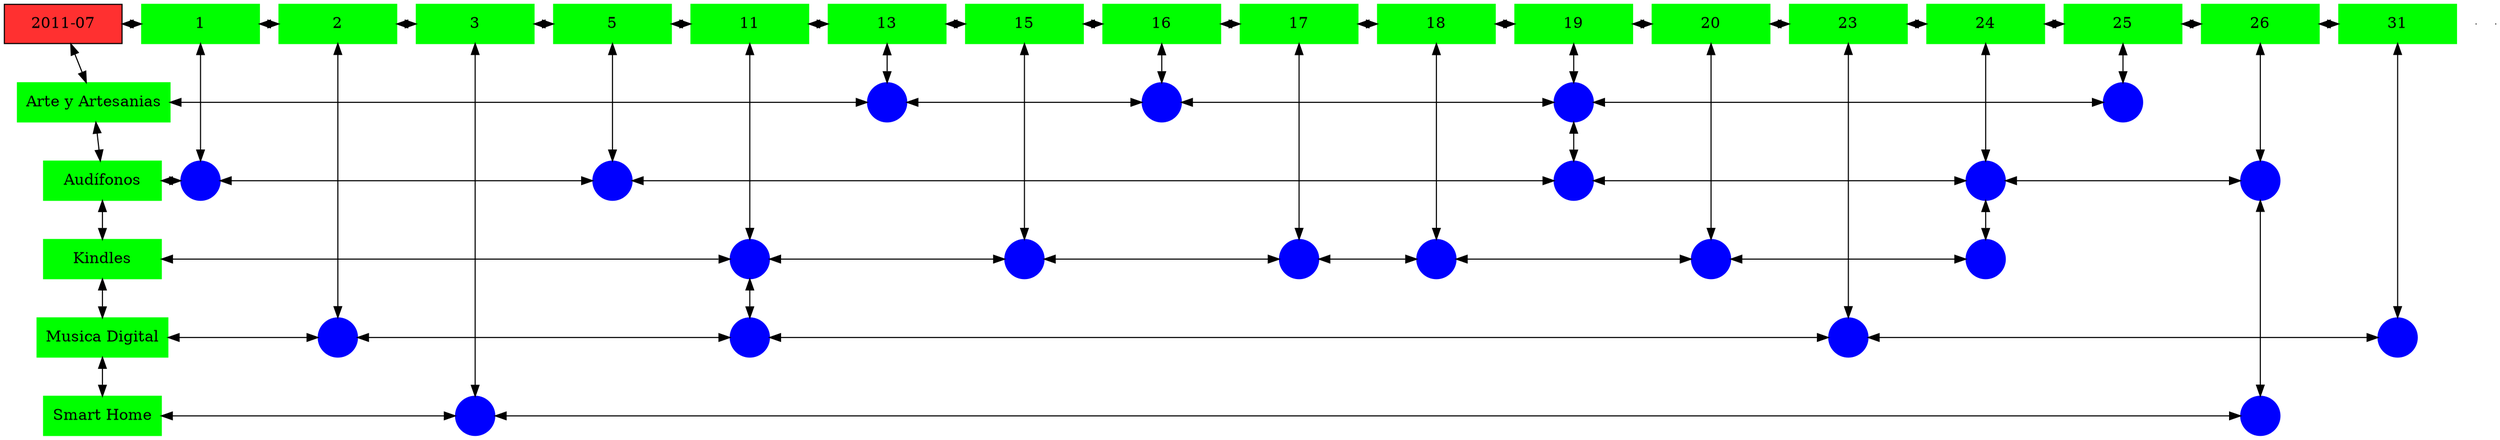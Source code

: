 digraph G{
node[shape="box"];
nodeMt[ label = "2011-07", width = 1.5, style = filled, fillcolor = firebrick1, group = 1 ];
e0[ shape = point, width = 0 ];
e1[ shape = point, width = 0 ];
node0xc0022858b0[label="1",color=green,style =filled,width = 1.5 group=1];
nodeMt->node0xc0022858b0[dir="both"];
{rank=same;nodeMt;node0xc0022858b0;}
node0xc0020b1f40[label="2",color=green,style =filled,width = 1.5 group=2];
node0xc0022858b0->node0xc0020b1f40[dir="both"];
{rank=same;node0xc0022858b0;node0xc0020b1f40;}
node0xc0022bd5e0[label="3",color=green,style =filled,width = 1.5 group=3];
node0xc0020b1f40->node0xc0022bd5e0[dir="both"];
{rank=same;node0xc0020b1f40;node0xc0022bd5e0;}
node0xc00225d0e0[label="5",color=green,style =filled,width = 1.5 group=5];
node0xc0022bd5e0->node0xc00225d0e0[dir="both"];
{rank=same;node0xc0022bd5e0;node0xc00225d0e0;}
node0xc001fc2b40[label="11",color=green,style =filled,width = 1.5 group=11];
node0xc00225d0e0->node0xc001fc2b40[dir="both"];
{rank=same;node0xc00225d0e0;node0xc001fc2b40;}
node0xc002063720[label="13",color=green,style =filled,width = 1.5 group=13];
node0xc001fc2b40->node0xc002063720[dir="both"];
{rank=same;node0xc001fc2b40;node0xc002063720;}
node0xc00218e5a0[label="15",color=green,style =filled,width = 1.5 group=15];
node0xc002063720->node0xc00218e5a0[dir="both"];
{rank=same;node0xc002063720;node0xc00218e5a0;}
node0xc001f928c0[label="16",color=green,style =filled,width = 1.5 group=16];
node0xc00218e5a0->node0xc001f928c0[dir="both"];
{rank=same;node0xc00218e5a0;node0xc001f928c0;}
node0xc002118eb0[label="17",color=green,style =filled,width = 1.5 group=17];
node0xc001f928c0->node0xc002118eb0[dir="both"];
{rank=same;node0xc001f928c0;node0xc002118eb0;}
node0xc002020d20[label="18",color=green,style =filled,width = 1.5 group=18];
node0xc002118eb0->node0xc002020d20[dir="both"];
{rank=same;node0xc002118eb0;node0xc002020d20;}
node0xc002119810[label="19",color=green,style =filled,width = 1.5 group=19];
node0xc002020d20->node0xc002119810[dir="both"];
{rank=same;node0xc002020d20;node0xc002119810;}
node0xc001fb2190[label="20",color=green,style =filled,width = 1.5 group=20];
node0xc002119810->node0xc001fb2190[dir="both"];
{rank=same;node0xc002119810;node0xc001fb2190;}
node0xc002136aa0[label="23",color=green,style =filled,width = 1.5 group=23];
node0xc001fb2190->node0xc002136aa0[dir="both"];
{rank=same;node0xc001fb2190;node0xc002136aa0;}
node0xc00218e190[label="24",color=green,style =filled,width = 1.5 group=24];
node0xc002136aa0->node0xc00218e190[dir="both"];
{rank=same;node0xc002136aa0;node0xc00218e190;}
node0xc0022e5220[label="25",color=green,style =filled,width = 1.5 group=25];
node0xc00218e190->node0xc0022e5220[dir="both"];
{rank=same;node0xc00218e190;node0xc0022e5220;}
node0xc001e47630[label="26",color=green,style =filled,width = 1.5 group=26];
node0xc0022e5220->node0xc001e47630[dir="both"];
{rank=same;node0xc0022e5220;node0xc001e47630;}
node0xc001f921e0[label="31",color=green,style =filled,width = 1.5 group=31];
node0xc001e47630->node0xc001f921e0[dir="both"];
{rank=same;node0xc001e47630;node0xc001f921e0;}
node0xc001f92870[label="Arte y Artesanias",color=green,style =filled width = 1.5 group=1];
node0xc002064900[label="",color=blue,style =filled, width = 0.5 group=13 shape=circle];
node0xc001f92870->node0xc002064900[dir="both"];
{rank=same;node0xc001f92870;node0xc002064900;}
node0xc001f89900[label="",color=blue,style =filled, width = 0.5 group=16 shape=circle];
node0xc002064900->node0xc001f89900[dir="both"];
{rank=same;node0xc001f89900;node0xc002064900;}
node0xc002115480[label="",color=blue,style =filled, width = 0.5 group=19 shape=circle];
node0xc001f89900->node0xc002115480[dir="both"];
{rank=same;node0xc002115480;node0xc001f89900;}
node0xc0022ddb80[label="",color=blue,style =filled, width = 0.5 group=25 shape=circle];
node0xc002115480->node0xc0022ddb80[dir="both"];
{rank=same;node0xc0022ddb80;node0xc002115480;}
node0xc001e475e0[label="Audífonos",color=green,style =filled width = 1.5 group=1];
node0xc002287400[label="",color=blue,style =filled, width = 0.5 group=1 shape=circle];
node0xc001e475e0->node0xc002287400[dir="both"];
{rank=same;node0xc001e475e0;node0xc002287400;}
node0xc002259380[label="",color=blue,style =filled, width = 0.5 group=5 shape=circle];
node0xc002287400->node0xc002259380[dir="both"];
{rank=same;node0xc002259380;node0xc002287400;}
node0xc002298a80[label="",color=blue,style =filled, width = 0.5 group=19 shape=circle];
node0xc002259380->node0xc002298a80[dir="both"];
{rank=same;node0xc002298a80;node0xc002259380;}
node0xc0021c2e80[label="",color=blue,style =filled, width = 0.5 group=24 shape=circle];
node0xc002298a80->node0xc0021c2e80[dir="both"];
{rank=same;node0xc0021c2e80;node0xc002298a80;}
node0xc001e44e80[label="",color=blue,style =filled, width = 0.5 group=26 shape=circle];
node0xc0021c2e80->node0xc001e44e80[dir="both"];
{rank=same;node0xc001e44e80;node0xc0021c2e80;}
node0xc001fb2140[label="Kindles",color=green,style =filled width = 1.5 group=1];
node0xc0021ad380[label="",color=blue,style =filled, width = 0.5 group=11 shape=circle];
node0xc001fb2140->node0xc0021ad380[dir="both"];
{rank=same;node0xc001fb2140;node0xc0021ad380;}
node0xc002185a80[label="",color=blue,style =filled, width = 0.5 group=15 shape=circle];
node0xc0021ad380->node0xc002185a80[dir="both"];
{rank=same;node0xc002185a80;node0xc0021ad380;}
node0xc002114d00[label="",color=blue,style =filled, width = 0.5 group=17 shape=circle];
node0xc002185a80->node0xc002114d00[dir="both"];
{rank=same;node0xc002114d00;node0xc002185a80;}
node0xc002026880[label="",color=blue,style =filled, width = 0.5 group=18 shape=circle];
node0xc002114d00->node0xc002026880[dir="both"];
{rank=same;node0xc002026880;node0xc002114d00;}
node0xc001f99f00[label="",color=blue,style =filled, width = 0.5 group=20 shape=circle];
node0xc002026880->node0xc001f99f00[dir="both"];
{rank=same;node0xc001f99f00;node0xc002026880;}
node0xc002185680[label="",color=blue,style =filled, width = 0.5 group=24 shape=circle];
node0xc001f99f00->node0xc002185680[dir="both"];
{rank=same;node0xc002185680;node0xc001f99f00;}
node0xc001f92190[label="Musica Digital",color=green,style =filled width = 1.5 group=1];
node0xc0020bc400[label="",color=blue,style =filled, width = 0.5 group=2 shape=circle];
node0xc001f92190->node0xc0020bc400[dir="both"];
{rank=same;node0xc001f92190;node0xc0020bc400;}
node0xc001fb5c00[label="",color=blue,style =filled, width = 0.5 group=11 shape=circle];
node0xc0020bc400->node0xc001fb5c00[dir="both"];
{rank=same;node0xc001fb5c00;node0xc0020bc400;}
node0xc00212bb80[label="",color=blue,style =filled, width = 0.5 group=23 shape=circle];
node0xc001fb5c00->node0xc00212bb80[dir="both"];
{rank=same;node0xc00212bb80;node0xc001fb5c00;}
node0xc001f89500[label="",color=blue,style =filled, width = 0.5 group=31 shape=circle];
node0xc00212bb80->node0xc001f89500[dir="both"];
{rank=same;node0xc001f89500;node0xc00212bb80;}
node0xc00217b3b0[label="Smart Home",color=green,style =filled width = 1.5 group=1];
node0xc0022c6580[label="",color=blue,style =filled, width = 0.5 group=3 shape=circle];
node0xc00217b3b0->node0xc0022c6580[dir="both"];
{rank=same;node0xc00217b3b0;node0xc0022c6580;}
node0xc002184a80[label="",color=blue,style =filled, width = 0.5 group=26 shape=circle];
node0xc0022c6580->node0xc002184a80[dir="both"];
{rank=same;node0xc002184a80;node0xc0022c6580;}
node0xc0022858b0->node0xc002287400[dir="both"];
node0xc0020b1f40->node0xc0020bc400[dir="both"];
node0xc0022bd5e0->node0xc0022c6580[dir="both"];
node0xc00225d0e0->node0xc002259380[dir="both"];
node0xc001fc2b40->node0xc0021ad380[dir="both"];
node0xc0021ad380->node0xc001fb5c00[dir="both"];
node0xc002063720->node0xc002064900[dir="both"];
node0xc00218e5a0->node0xc002185a80[dir="both"];
node0xc001f928c0->node0xc001f89900[dir="both"];
node0xc002118eb0->node0xc002114d00[dir="both"];
node0xc002020d20->node0xc002026880[dir="both"];
node0xc002119810->node0xc002115480[dir="both"];
node0xc002115480->node0xc002298a80[dir="both"];
node0xc001fb2190->node0xc001f99f00[dir="both"];
node0xc002136aa0->node0xc00212bb80[dir="both"];
node0xc00218e190->node0xc0021c2e80[dir="both"];
node0xc0021c2e80->node0xc002185680[dir="both"];
node0xc0022e5220->node0xc0022ddb80[dir="both"];
node0xc001e47630->node0xc001e44e80[dir="both"];
node0xc001e44e80->node0xc002184a80[dir="both"];
node0xc001f921e0->node0xc001f89500[dir="both"];
nodeMt->node0xc001f92870[dir="both"];
node0xc001f92870->node0xc001e475e0[dir="both"];
node0xc001e475e0->node0xc001fb2140[dir="both"];
node0xc001fb2140->node0xc001f92190[dir="both"];
node0xc001f92190->node0xc00217b3b0[dir="both"];
}
